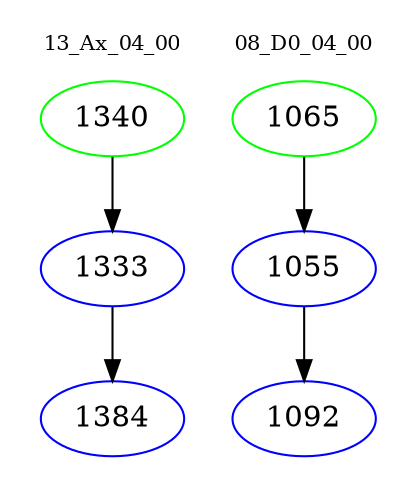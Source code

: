 digraph{
subgraph cluster_0 {
color = white
label = "13_Ax_04_00";
fontsize=10;
T0_1340 [label="1340", color="green"]
T0_1340 -> T0_1333 [color="black"]
T0_1333 [label="1333", color="blue"]
T0_1333 -> T0_1384 [color="black"]
T0_1384 [label="1384", color="blue"]
}
subgraph cluster_1 {
color = white
label = "08_D0_04_00";
fontsize=10;
T1_1065 [label="1065", color="green"]
T1_1065 -> T1_1055 [color="black"]
T1_1055 [label="1055", color="blue"]
T1_1055 -> T1_1092 [color="black"]
T1_1092 [label="1092", color="blue"]
}
}
